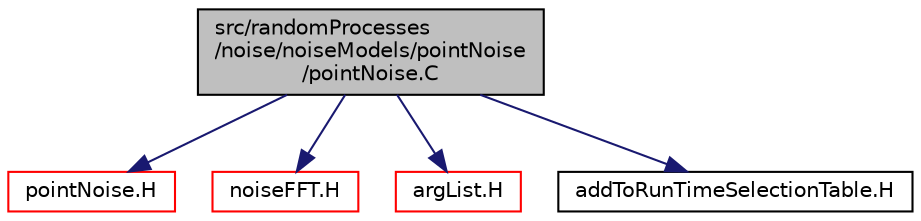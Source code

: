 digraph "src/randomProcesses/noise/noiseModels/pointNoise/pointNoise.C"
{
  bgcolor="transparent";
  edge [fontname="Helvetica",fontsize="10",labelfontname="Helvetica",labelfontsize="10"];
  node [fontname="Helvetica",fontsize="10",shape=record];
  Node1 [label="src/randomProcesses\l/noise/noiseModels/pointNoise\l/pointNoise.C",height=0.2,width=0.4,color="black", fillcolor="grey75", style="filled" fontcolor="black"];
  Node1 -> Node2 [color="midnightblue",fontsize="10",style="solid",fontname="Helvetica"];
  Node2 [label="pointNoise.H",height=0.2,width=0.4,color="red",URL="$pointNoise_8H.html"];
  Node1 -> Node3 [color="midnightblue",fontsize="10",style="solid",fontname="Helvetica"];
  Node3 [label="noiseFFT.H",height=0.2,width=0.4,color="red",URL="$noiseFFT_8H.html"];
  Node1 -> Node4 [color="midnightblue",fontsize="10",style="solid",fontname="Helvetica"];
  Node4 [label="argList.H",height=0.2,width=0.4,color="red",URL="$argList_8H.html"];
  Node1 -> Node5 [color="midnightblue",fontsize="10",style="solid",fontname="Helvetica"];
  Node5 [label="addToRunTimeSelectionTable.H",height=0.2,width=0.4,color="black",URL="$addToRunTimeSelectionTable_8H.html",tooltip="Macros for easy insertion into run-time selection tables. "];
}
